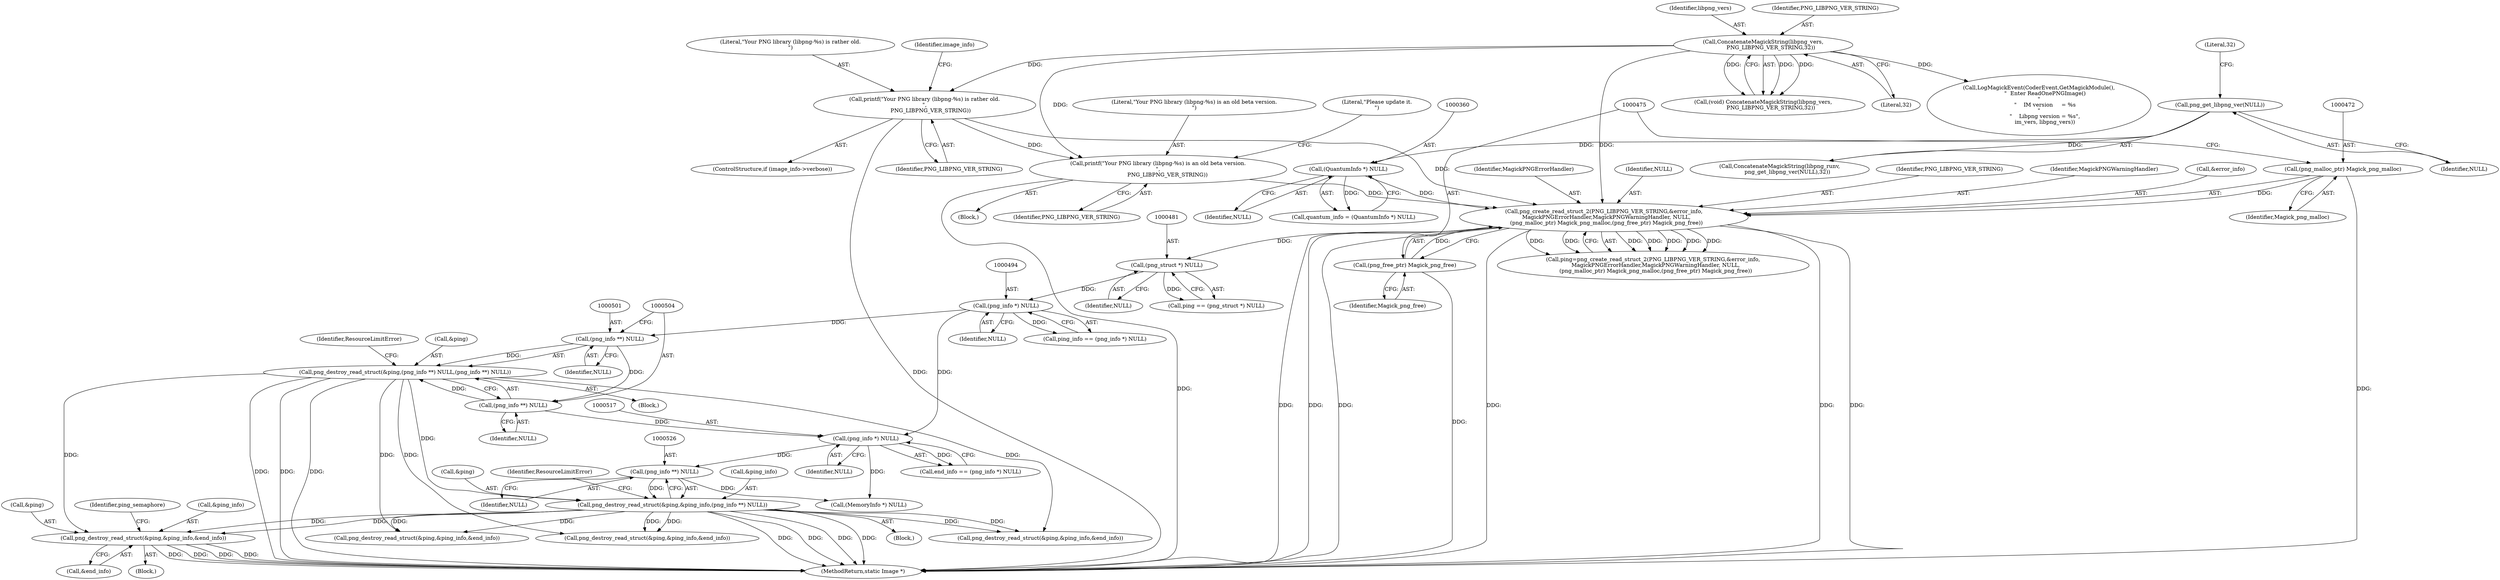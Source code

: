 digraph "0_ImageMagick_8ca35831e91c3db8c6d281d09b605001003bec08@API" {
"1003173" [label="(Call,png_destroy_read_struct(&ping,&ping_info,&end_info))"];
"1000497" [label="(Call,png_destroy_read_struct(&ping,(png_info **) NULL,(png_info **) NULL))"];
"1000500" [label="(Call,(png_info **) NULL)"];
"1000493" [label="(Call,(png_info *) NULL)"];
"1000480" [label="(Call,(png_struct *) NULL)"];
"1000464" [label="(Call,png_create_read_struct_2(PNG_LIBPNG_VER_STRING,&error_info,\n   MagickPNGErrorHandler,MagickPNGWarningHandler, NULL,\n   (png_malloc_ptr) Magick_png_malloc,(png_free_ptr) Magick_png_free))"];
"1000257" [label="(Call,ConcatenateMagickString(libpng_vers,\n         PNG_LIBPNG_VER_STRING,32))"];
"1000352" [label="(Call,printf(\"Your PNG library (libpng-%s) is an old beta version.\n\",\n           PNG_LIBPNG_VER_STRING))"];
"1000344" [label="(Call,printf(\"Your PNG library (libpng-%s) is rather old.\n\",\n       PNG_LIBPNG_VER_STRING))"];
"1000359" [label="(Call,(QuantumInfo *) NULL)"];
"1000269" [label="(Call,png_get_libpng_ver(NULL))"];
"1000471" [label="(Call,(png_malloc_ptr) Magick_png_malloc)"];
"1000474" [label="(Call,(png_free_ptr) Magick_png_free)"];
"1000503" [label="(Call,(png_info **) NULL)"];
"1000520" [label="(Call,png_destroy_read_struct(&ping,&ping_info,(png_info **) NULL))"];
"1000525" [label="(Call,(png_info **) NULL)"];
"1000516" [label="(Call,(png_info *) NULL)"];
"1003181" [label="(Identifier,ping_semaphore)"];
"1000520" [label="(Call,png_destroy_read_struct(&ping,&ping_info,(png_info **) NULL))"];
"1000491" [label="(Call,ping_info == (png_info *) NULL)"];
"1000516" [label="(Call,(png_info *) NULL)"];
"1000471" [label="(Call,(png_malloc_ptr) Magick_png_malloc)"];
"1000502" [label="(Identifier,NULL)"];
"1005492" [label="(MethodReturn,static Image *)"];
"1000359" [label="(Call,(QuantumInfo *) NULL)"];
"1000354" [label="(Identifier,PNG_LIBPNG_VER_STRING)"];
"1000470" [label="(Identifier,NULL)"];
"1000345" [label="(Literal,\"Your PNG library (libpng-%s) is rather old.\n\")"];
"1000361" [label="(Identifier,NULL)"];
"1000476" [label="(Identifier,Magick_png_free)"];
"1000478" [label="(Call,ping == (png_struct *) NULL)"];
"1000519" [label="(Block,)"];
"1000267" [label="(Call,ConcatenateMagickString(libpng_runv,\n         png_get_libpng_ver(NULL),32))"];
"1000351" [label="(Block,)"];
"1000465" [label="(Identifier,PNG_LIBPNG_VER_STRING)"];
"1000469" [label="(Identifier,MagickPNGWarningHandler)"];
"1000503" [label="(Call,(png_info **) NULL)"];
"1000496" [label="(Block,)"];
"1003173" [label="(Call,png_destroy_read_struct(&ping,&ping_info,&end_info))"];
"1000507" [label="(Identifier,ResourceLimitError)"];
"1004160" [label="(Call,png_destroy_read_struct(&ping,&ping_info,&end_info))"];
"1000474" [label="(Call,(png_free_ptr) Magick_png_free)"];
"1000493" [label="(Call,(png_info *) NULL)"];
"1003176" [label="(Call,&ping_info)"];
"1000521" [label="(Call,&ping)"];
"1000255" [label="(Call,(void) ConcatenateMagickString(libpng_vers,\n         PNG_LIBPNG_VER_STRING,32))"];
"1000497" [label="(Call,png_destroy_read_struct(&ping,(png_info **) NULL,(png_info **) NULL))"];
"1000480" [label="(Call,(png_struct *) NULL)"];
"1000466" [label="(Call,&error_info)"];
"1000258" [label="(Identifier,libpng_vers)"];
"1000468" [label="(Identifier,MagickPNGErrorHandler)"];
"1000529" [label="(Identifier,ResourceLimitError)"];
"1000271" [label="(Literal,32)"];
"1003178" [label="(Call,&end_info)"];
"1000346" [label="(Identifier,PNG_LIBPNG_VER_STRING)"];
"1000500" [label="(Call,(png_info **) NULL)"];
"1003174" [label="(Call,&ping)"];
"1000495" [label="(Identifier,NULL)"];
"1000340" [label="(ControlStructure,if (image_info->verbose))"];
"1000260" [label="(Literal,32)"];
"1000518" [label="(Identifier,NULL)"];
"1000344" [label="(Call,printf(\"Your PNG library (libpng-%s) is rather old.\n\",\n       PNG_LIBPNG_VER_STRING))"];
"1005467" [label="(Call,png_destroy_read_struct(&ping,&ping_info,&end_info))"];
"1000543" [label="(Call,png_destroy_read_struct(&ping,&ping_info,&end_info))"];
"1000464" [label="(Call,png_create_read_struct_2(PNG_LIBPNG_VER_STRING,&error_info,\n   MagickPNGErrorHandler,MagickPNGWarningHandler, NULL,\n   (png_malloc_ptr) Magick_png_malloc,(png_free_ptr) Magick_png_free))"];
"1000462" [label="(Call,ping=png_create_read_struct_2(PNG_LIBPNG_VER_STRING,&error_info,\n   MagickPNGErrorHandler,MagickPNGWarningHandler, NULL,\n   (png_malloc_ptr) Magick_png_malloc,(png_free_ptr) Magick_png_free))"];
"1000353" [label="(Literal,\"Your PNG library (libpng-%s) is an old beta version.\n\")"];
"1000357" [label="(Call,quantum_info = (QuantumInfo *) NULL)"];
"1003122" [label="(Block,)"];
"1000269" [label="(Call,png_get_libpng_ver(NULL))"];
"1000533" [label="(Call,(MemoryInfo *) NULL)"];
"1000482" [label="(Identifier,NULL)"];
"1000349" [label="(Identifier,image_info)"];
"1000523" [label="(Call,&ping_info)"];
"1000356" [label="(Literal,\"Please update it.\n\")"];
"1000498" [label="(Call,&ping)"];
"1000527" [label="(Identifier,NULL)"];
"1000514" [label="(Call,end_info == (png_info *) NULL)"];
"1000294" [label="(Call,LogMagickEvent(CoderEvent,GetMagickModule(),\n       \"  Enter ReadOnePNGImage()\n\"\n       \"    IM version     = %s\n\"\n       \"    Libpng version = %s\",\n       im_vers, libpng_vers))"];
"1000259" [label="(Identifier,PNG_LIBPNG_VER_STRING)"];
"1000257" [label="(Call,ConcatenateMagickString(libpng_vers,\n         PNG_LIBPNG_VER_STRING,32))"];
"1000352" [label="(Call,printf(\"Your PNG library (libpng-%s) is an old beta version.\n\",\n           PNG_LIBPNG_VER_STRING))"];
"1000505" [label="(Identifier,NULL)"];
"1000525" [label="(Call,(png_info **) NULL)"];
"1000473" [label="(Identifier,Magick_png_malloc)"];
"1000270" [label="(Identifier,NULL)"];
"1003173" -> "1003122"  [label="AST: "];
"1003173" -> "1003178"  [label="CFG: "];
"1003174" -> "1003173"  [label="AST: "];
"1003176" -> "1003173"  [label="AST: "];
"1003178" -> "1003173"  [label="AST: "];
"1003181" -> "1003173"  [label="CFG: "];
"1003173" -> "1005492"  [label="DDG: "];
"1003173" -> "1005492"  [label="DDG: "];
"1003173" -> "1005492"  [label="DDG: "];
"1003173" -> "1005492"  [label="DDG: "];
"1000497" -> "1003173"  [label="DDG: "];
"1000520" -> "1003173"  [label="DDG: "];
"1000520" -> "1003173"  [label="DDG: "];
"1000497" -> "1000496"  [label="AST: "];
"1000497" -> "1000503"  [label="CFG: "];
"1000498" -> "1000497"  [label="AST: "];
"1000500" -> "1000497"  [label="AST: "];
"1000503" -> "1000497"  [label="AST: "];
"1000507" -> "1000497"  [label="CFG: "];
"1000497" -> "1005492"  [label="DDG: "];
"1000497" -> "1005492"  [label="DDG: "];
"1000497" -> "1005492"  [label="DDG: "];
"1000500" -> "1000497"  [label="DDG: "];
"1000503" -> "1000497"  [label="DDG: "];
"1000497" -> "1000520"  [label="DDG: "];
"1000497" -> "1000543"  [label="DDG: "];
"1000497" -> "1004160"  [label="DDG: "];
"1000497" -> "1005467"  [label="DDG: "];
"1000500" -> "1000502"  [label="CFG: "];
"1000501" -> "1000500"  [label="AST: "];
"1000502" -> "1000500"  [label="AST: "];
"1000504" -> "1000500"  [label="CFG: "];
"1000493" -> "1000500"  [label="DDG: "];
"1000500" -> "1000503"  [label="DDG: "];
"1000493" -> "1000491"  [label="AST: "];
"1000493" -> "1000495"  [label="CFG: "];
"1000494" -> "1000493"  [label="AST: "];
"1000495" -> "1000493"  [label="AST: "];
"1000491" -> "1000493"  [label="CFG: "];
"1000493" -> "1000491"  [label="DDG: "];
"1000480" -> "1000493"  [label="DDG: "];
"1000493" -> "1000516"  [label="DDG: "];
"1000480" -> "1000478"  [label="AST: "];
"1000480" -> "1000482"  [label="CFG: "];
"1000481" -> "1000480"  [label="AST: "];
"1000482" -> "1000480"  [label="AST: "];
"1000478" -> "1000480"  [label="CFG: "];
"1000480" -> "1000478"  [label="DDG: "];
"1000464" -> "1000480"  [label="DDG: "];
"1000464" -> "1000462"  [label="AST: "];
"1000464" -> "1000474"  [label="CFG: "];
"1000465" -> "1000464"  [label="AST: "];
"1000466" -> "1000464"  [label="AST: "];
"1000468" -> "1000464"  [label="AST: "];
"1000469" -> "1000464"  [label="AST: "];
"1000470" -> "1000464"  [label="AST: "];
"1000471" -> "1000464"  [label="AST: "];
"1000474" -> "1000464"  [label="AST: "];
"1000462" -> "1000464"  [label="CFG: "];
"1000464" -> "1005492"  [label="DDG: "];
"1000464" -> "1005492"  [label="DDG: "];
"1000464" -> "1005492"  [label="DDG: "];
"1000464" -> "1005492"  [label="DDG: "];
"1000464" -> "1005492"  [label="DDG: "];
"1000464" -> "1005492"  [label="DDG: "];
"1000464" -> "1000462"  [label="DDG: "];
"1000464" -> "1000462"  [label="DDG: "];
"1000464" -> "1000462"  [label="DDG: "];
"1000464" -> "1000462"  [label="DDG: "];
"1000464" -> "1000462"  [label="DDG: "];
"1000464" -> "1000462"  [label="DDG: "];
"1000464" -> "1000462"  [label="DDG: "];
"1000257" -> "1000464"  [label="DDG: "];
"1000352" -> "1000464"  [label="DDG: "];
"1000344" -> "1000464"  [label="DDG: "];
"1000359" -> "1000464"  [label="DDG: "];
"1000471" -> "1000464"  [label="DDG: "];
"1000474" -> "1000464"  [label="DDG: "];
"1000257" -> "1000255"  [label="AST: "];
"1000257" -> "1000260"  [label="CFG: "];
"1000258" -> "1000257"  [label="AST: "];
"1000259" -> "1000257"  [label="AST: "];
"1000260" -> "1000257"  [label="AST: "];
"1000255" -> "1000257"  [label="CFG: "];
"1000257" -> "1000255"  [label="DDG: "];
"1000257" -> "1000255"  [label="DDG: "];
"1000257" -> "1000255"  [label="DDG: "];
"1000257" -> "1000294"  [label="DDG: "];
"1000257" -> "1000344"  [label="DDG: "];
"1000257" -> "1000352"  [label="DDG: "];
"1000352" -> "1000351"  [label="AST: "];
"1000352" -> "1000354"  [label="CFG: "];
"1000353" -> "1000352"  [label="AST: "];
"1000354" -> "1000352"  [label="AST: "];
"1000356" -> "1000352"  [label="CFG: "];
"1000352" -> "1005492"  [label="DDG: "];
"1000344" -> "1000352"  [label="DDG: "];
"1000344" -> "1000340"  [label="AST: "];
"1000344" -> "1000346"  [label="CFG: "];
"1000345" -> "1000344"  [label="AST: "];
"1000346" -> "1000344"  [label="AST: "];
"1000349" -> "1000344"  [label="CFG: "];
"1000344" -> "1005492"  [label="DDG: "];
"1000359" -> "1000357"  [label="AST: "];
"1000359" -> "1000361"  [label="CFG: "];
"1000360" -> "1000359"  [label="AST: "];
"1000361" -> "1000359"  [label="AST: "];
"1000357" -> "1000359"  [label="CFG: "];
"1000359" -> "1000357"  [label="DDG: "];
"1000269" -> "1000359"  [label="DDG: "];
"1000269" -> "1000267"  [label="AST: "];
"1000269" -> "1000270"  [label="CFG: "];
"1000270" -> "1000269"  [label="AST: "];
"1000271" -> "1000269"  [label="CFG: "];
"1000269" -> "1000267"  [label="DDG: "];
"1000471" -> "1000473"  [label="CFG: "];
"1000472" -> "1000471"  [label="AST: "];
"1000473" -> "1000471"  [label="AST: "];
"1000475" -> "1000471"  [label="CFG: "];
"1000471" -> "1005492"  [label="DDG: "];
"1000474" -> "1000476"  [label="CFG: "];
"1000475" -> "1000474"  [label="AST: "];
"1000476" -> "1000474"  [label="AST: "];
"1000474" -> "1005492"  [label="DDG: "];
"1000503" -> "1000505"  [label="CFG: "];
"1000504" -> "1000503"  [label="AST: "];
"1000505" -> "1000503"  [label="AST: "];
"1000503" -> "1000516"  [label="DDG: "];
"1000520" -> "1000519"  [label="AST: "];
"1000520" -> "1000525"  [label="CFG: "];
"1000521" -> "1000520"  [label="AST: "];
"1000523" -> "1000520"  [label="AST: "];
"1000525" -> "1000520"  [label="AST: "];
"1000529" -> "1000520"  [label="CFG: "];
"1000520" -> "1005492"  [label="DDG: "];
"1000520" -> "1005492"  [label="DDG: "];
"1000520" -> "1005492"  [label="DDG: "];
"1000520" -> "1005492"  [label="DDG: "];
"1000525" -> "1000520"  [label="DDG: "];
"1000520" -> "1000543"  [label="DDG: "];
"1000520" -> "1000543"  [label="DDG: "];
"1000520" -> "1004160"  [label="DDG: "];
"1000520" -> "1004160"  [label="DDG: "];
"1000520" -> "1005467"  [label="DDG: "];
"1000520" -> "1005467"  [label="DDG: "];
"1000525" -> "1000527"  [label="CFG: "];
"1000526" -> "1000525"  [label="AST: "];
"1000527" -> "1000525"  [label="AST: "];
"1000516" -> "1000525"  [label="DDG: "];
"1000525" -> "1000533"  [label="DDG: "];
"1000516" -> "1000514"  [label="AST: "];
"1000516" -> "1000518"  [label="CFG: "];
"1000517" -> "1000516"  [label="AST: "];
"1000518" -> "1000516"  [label="AST: "];
"1000514" -> "1000516"  [label="CFG: "];
"1000516" -> "1000514"  [label="DDG: "];
"1000516" -> "1000533"  [label="DDG: "];
}
